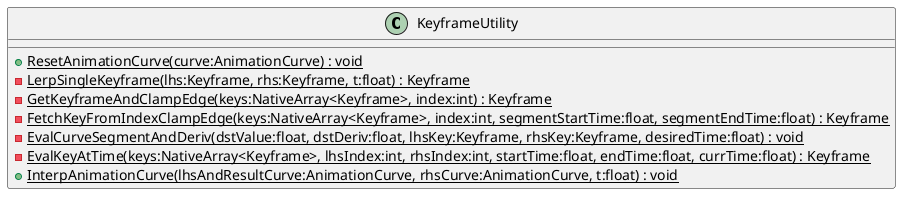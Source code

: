 @startuml
class KeyframeUtility {
    {static} + ResetAnimationCurve(curve:AnimationCurve) : void
    {static} - LerpSingleKeyframe(lhs:Keyframe, rhs:Keyframe, t:float) : Keyframe
    {static} - GetKeyframeAndClampEdge(keys:NativeArray<Keyframe>, index:int) : Keyframe
    {static} - FetchKeyFromIndexClampEdge(keys:NativeArray<Keyframe>, index:int, segmentStartTime:float, segmentEndTime:float) : Keyframe
    {static} - EvalCurveSegmentAndDeriv(dstValue:float, dstDeriv:float, lhsKey:Keyframe, rhsKey:Keyframe, desiredTime:float) : void
    {static} - EvalKeyAtTime(keys:NativeArray<Keyframe>, lhsIndex:int, rhsIndex:int, startTime:float, endTime:float, currTime:float) : Keyframe
    {static} + InterpAnimationCurve(lhsAndResultCurve:AnimationCurve, rhsCurve:AnimationCurve, t:float) : void
}
@enduml

